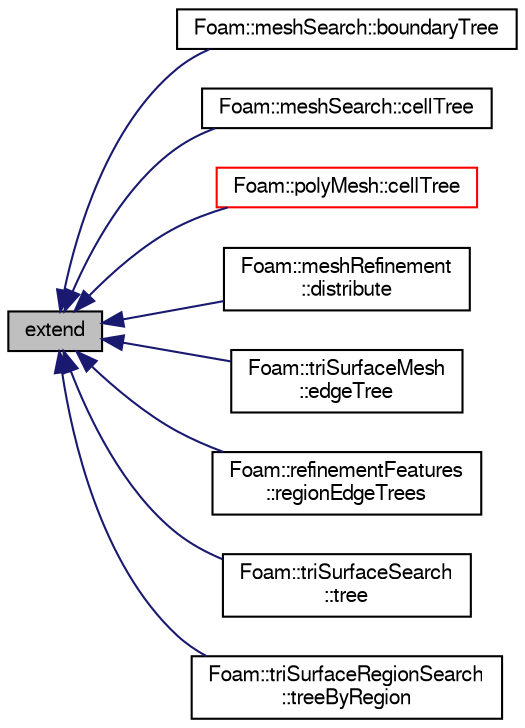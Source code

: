 digraph "extend"
{
  bgcolor="transparent";
  edge [fontname="FreeSans",fontsize="10",labelfontname="FreeSans",labelfontsize="10"];
  node [fontname="FreeSans",fontsize="10",shape=record];
  rankdir="LR";
  Node1 [label="extend",height=0.2,width=0.4,color="black", fillcolor="grey75", style="filled" fontcolor="black"];
  Node1 -> Node2 [dir="back",color="midnightblue",fontsize="10",style="solid",fontname="FreeSans"];
  Node2 [label="Foam::meshSearch::boundaryTree",height=0.2,width=0.4,color="black",URL="$a01429.html#a99d8a0131091e3666e9f48ebc6b3dbc0",tooltip="Get (demand driven) reference to octree holding all. "];
  Node1 -> Node3 [dir="back",color="midnightblue",fontsize="10",style="solid",fontname="FreeSans"];
  Node3 [label="Foam::meshSearch::cellTree",height=0.2,width=0.4,color="black",URL="$a01429.html#a7ec8de2b3ebafbb5aecf9316146722bf",tooltip="Get (demand driven) reference to octree holding all cells. "];
  Node1 -> Node4 [dir="back",color="midnightblue",fontsize="10",style="solid",fontname="FreeSans"];
  Node4 [label="Foam::polyMesh::cellTree",height=0.2,width=0.4,color="red",URL="$a01861.html#a7ec8de2b3ebafbb5aecf9316146722bf",tooltip="Return the cell search tree. "];
  Node1 -> Node5 [dir="back",color="midnightblue",fontsize="10",style="solid",fontname="FreeSans"];
  Node5 [label="Foam::meshRefinement\l::distribute",height=0.2,width=0.4,color="black",URL="$a01428.html#a6be2dc3eb1d541aeb83ee0a2adcc0556",tooltip="Update local numbering for mesh redistribution. "];
  Node1 -> Node6 [dir="back",color="midnightblue",fontsize="10",style="solid",fontname="FreeSans"];
  Node6 [label="Foam::triSurfaceMesh\l::edgeTree",height=0.2,width=0.4,color="black",URL="$a02611.html#aa2b0d45cdd2fbb256015a30db986413b",tooltip="Demand driven construction of octree for boundary edges. "];
  Node1 -> Node7 [dir="back",color="midnightblue",fontsize="10",style="solid",fontname="FreeSans"];
  Node7 [label="Foam::refinementFeatures\l::regionEdgeTrees",height=0.2,width=0.4,color="black",URL="$a02050.html#a0a9e48d91f8d14c675856ed4333a5b0e"];
  Node1 -> Node8 [dir="back",color="midnightblue",fontsize="10",style="solid",fontname="FreeSans"];
  Node8 [label="Foam::triSurfaceSearch\l::tree",height=0.2,width=0.4,color="black",URL="$a02616.html#aae4907f8216f4c6460830b79104a919c",tooltip="Demand driven construction of the octree. "];
  Node1 -> Node9 [dir="back",color="midnightblue",fontsize="10",style="solid",fontname="FreeSans"];
  Node9 [label="Foam::triSurfaceRegionSearch\l::treeByRegion",height=0.2,width=0.4,color="black",URL="$a02615.html#ac02de27ce5f8e8275ab114f72875c760",tooltip="Demand driven construction of octree for each region. "];
}
